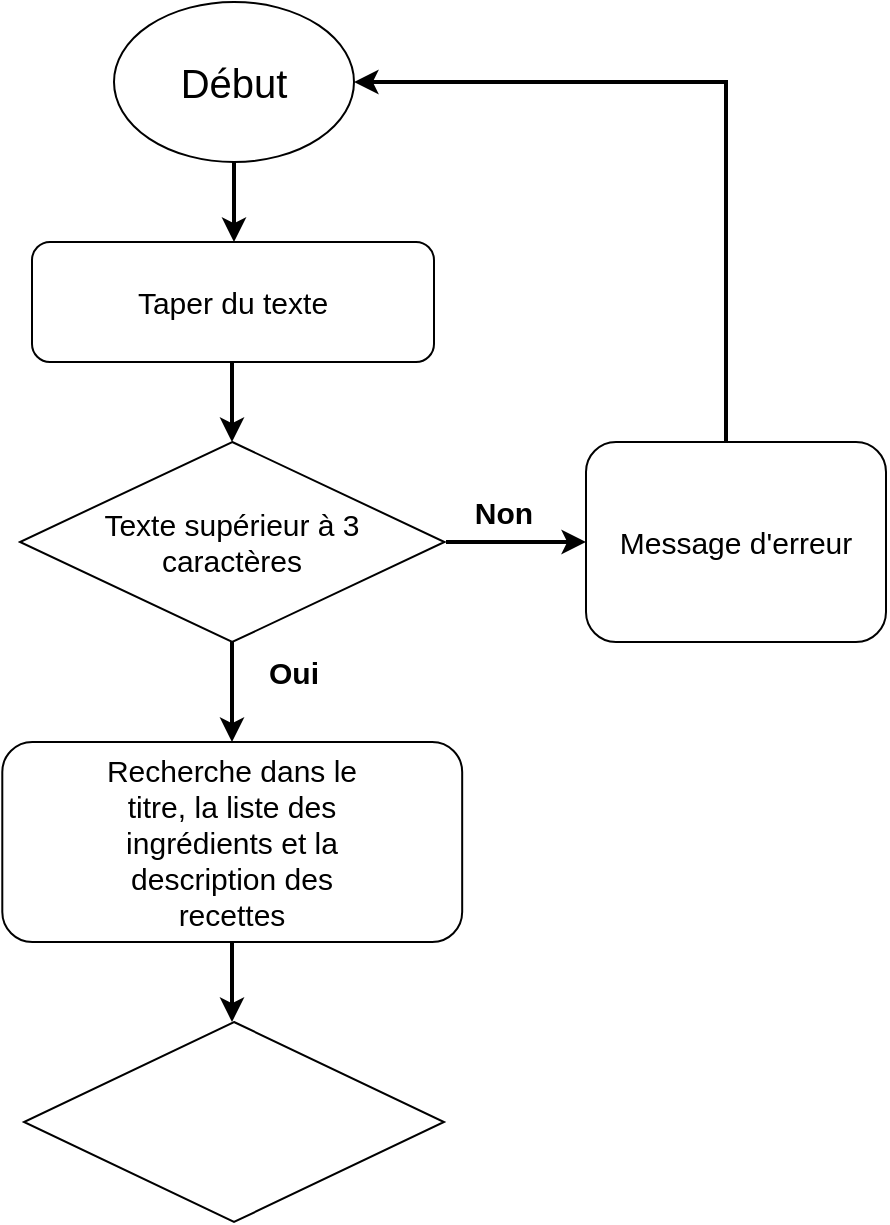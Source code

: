 <mxfile version="20.2.2" type="github">
  <diagram id="pIfoinz57ZPRVRw4wzUu" name="Page-1">
    <mxGraphModel dx="1422" dy="744" grid="1" gridSize="10" guides="1" tooltips="1" connect="1" arrows="1" fold="1" page="1" pageScale="1" pageWidth="827" pageHeight="1169" background="none" math="0" shadow="0">
      <root>
        <mxCell id="0" />
        <mxCell id="1" parent="0" />
        <mxCell id="0HhxuMPmHfuYkAqVo-YR-1" value="&lt;font style=&quot;font-size: 20px;&quot;&gt;Début&lt;/font&gt;" style="ellipse;whiteSpace=wrap;html=1;" parent="1" vertex="1">
          <mxGeometry x="354" y="20" width="120" height="80" as="geometry" />
        </mxCell>
        <mxCell id="5_fTP7xW8VT0wjeEk7GJ-1" value="" style="endArrow=classic;html=1;rounded=0;exitX=0.5;exitY=1;exitDx=0;exitDy=0;strokeWidth=2;" edge="1" parent="1" source="0HhxuMPmHfuYkAqVo-YR-1">
          <mxGeometry width="50" height="50" relative="1" as="geometry">
            <mxPoint x="390" y="290" as="sourcePoint" />
            <mxPoint x="414" y="140" as="targetPoint" />
          </mxGeometry>
        </mxCell>
        <mxCell id="5_fTP7xW8VT0wjeEk7GJ-2" value="&lt;font style=&quot;font-size: 15px;&quot;&gt;Taper du texte &lt;/font&gt;" style="rounded=1;whiteSpace=wrap;html=1;" vertex="1" parent="1">
          <mxGeometry x="313" y="140" width="201" height="60" as="geometry" />
        </mxCell>
        <mxCell id="5_fTP7xW8VT0wjeEk7GJ-5" value="" style="endArrow=classic;html=1;rounded=0;exitX=0.5;exitY=1;exitDx=0;exitDy=0;strokeWidth=2;" edge="1" parent="1">
          <mxGeometry width="50" height="50" relative="1" as="geometry">
            <mxPoint x="413" y="200" as="sourcePoint" />
            <mxPoint x="413" y="240" as="targetPoint" />
          </mxGeometry>
        </mxCell>
        <mxCell id="5_fTP7xW8VT0wjeEk7GJ-6" value="&lt;div&gt;Texte supérieur à 3 &lt;br&gt;&lt;/div&gt;&lt;div&gt;caractères&lt;/div&gt;" style="rhombus;whiteSpace=wrap;html=1;fontSize=15;" vertex="1" parent="1">
          <mxGeometry x="307" y="240" width="212.25" height="100" as="geometry" />
        </mxCell>
        <mxCell id="5_fTP7xW8VT0wjeEk7GJ-7" value="" style="endArrow=classic;html=1;rounded=0;fontSize=15;strokeWidth=2;" edge="1" parent="1">
          <mxGeometry width="50" height="50" relative="1" as="geometry">
            <mxPoint x="413" y="340" as="sourcePoint" />
            <mxPoint x="413" y="390" as="targetPoint" />
          </mxGeometry>
        </mxCell>
        <mxCell id="5_fTP7xW8VT0wjeEk7GJ-8" value="&lt;b&gt;Oui&lt;/b&gt;" style="text;html=1;strokeColor=none;fillColor=none;align=center;verticalAlign=middle;whiteSpace=wrap;rounded=0;fontSize=15;" vertex="1" parent="1">
          <mxGeometry x="414" y="340" width="60" height="30" as="geometry" />
        </mxCell>
        <mxCell id="5_fTP7xW8VT0wjeEk7GJ-9" value="&lt;div align=&quot;center&quot;&gt;&lt;blockquote&gt;&lt;div&gt;Recherche dans le titre, la liste des ingrédients et la description des recettes&lt;/div&gt;&lt;/blockquote&gt;&lt;/div&gt;" style="rounded=1;whiteSpace=wrap;html=1;fontSize=15;perimeterSpacing=7;align=center;" vertex="1" parent="1">
          <mxGeometry x="298.15" y="390" width="229.94" height="100" as="geometry" />
        </mxCell>
        <mxCell id="5_fTP7xW8VT0wjeEk7GJ-10" value="" style="endArrow=classic;html=1;rounded=0;fontSize=15;strokeWidth=2;" edge="1" parent="1">
          <mxGeometry width="50" height="50" relative="1" as="geometry">
            <mxPoint x="520" y="290" as="sourcePoint" />
            <mxPoint x="590" y="290" as="targetPoint" />
          </mxGeometry>
        </mxCell>
        <mxCell id="5_fTP7xW8VT0wjeEk7GJ-17" value="Message d&#39;erreur" style="rounded=1;whiteSpace=wrap;html=1;fontSize=15;" vertex="1" parent="1">
          <mxGeometry x="590" y="240" width="150" height="100" as="geometry" />
        </mxCell>
        <mxCell id="5_fTP7xW8VT0wjeEk7GJ-18" value="" style="endArrow=classic;html=1;rounded=0;fontSize=15;strokeWidth=2;entryX=1;entryY=0.5;entryDx=0;entryDy=0;" edge="1" parent="1" target="0HhxuMPmHfuYkAqVo-YR-1">
          <mxGeometry width="50" height="50" relative="1" as="geometry">
            <mxPoint x="660" y="240" as="sourcePoint" />
            <mxPoint x="710" y="190" as="targetPoint" />
            <Array as="points">
              <mxPoint x="660" y="60" />
            </Array>
          </mxGeometry>
        </mxCell>
        <mxCell id="5_fTP7xW8VT0wjeEk7GJ-19" value="" style="endArrow=classic;html=1;rounded=0;exitX=0.5;exitY=1;exitDx=0;exitDy=0;strokeWidth=2;" edge="1" parent="1">
          <mxGeometry width="50" height="50" relative="1" as="geometry">
            <mxPoint x="413" y="490" as="sourcePoint" />
            <mxPoint x="413" y="530" as="targetPoint" />
          </mxGeometry>
        </mxCell>
        <mxCell id="5_fTP7xW8VT0wjeEk7GJ-20" value="&lt;b&gt;Non&lt;/b&gt;" style="text;html=1;strokeColor=none;fillColor=none;align=center;verticalAlign=middle;whiteSpace=wrap;rounded=0;fontSize=15;" vertex="1" parent="1">
          <mxGeometry x="519.25" y="260" width="60" height="30" as="geometry" />
        </mxCell>
        <mxCell id="5_fTP7xW8VT0wjeEk7GJ-21" value="" style="rhombus;whiteSpace=wrap;html=1;fontSize=15;" vertex="1" parent="1">
          <mxGeometry x="309" y="530" width="210" height="100" as="geometry" />
        </mxCell>
      </root>
    </mxGraphModel>
  </diagram>
</mxfile>

